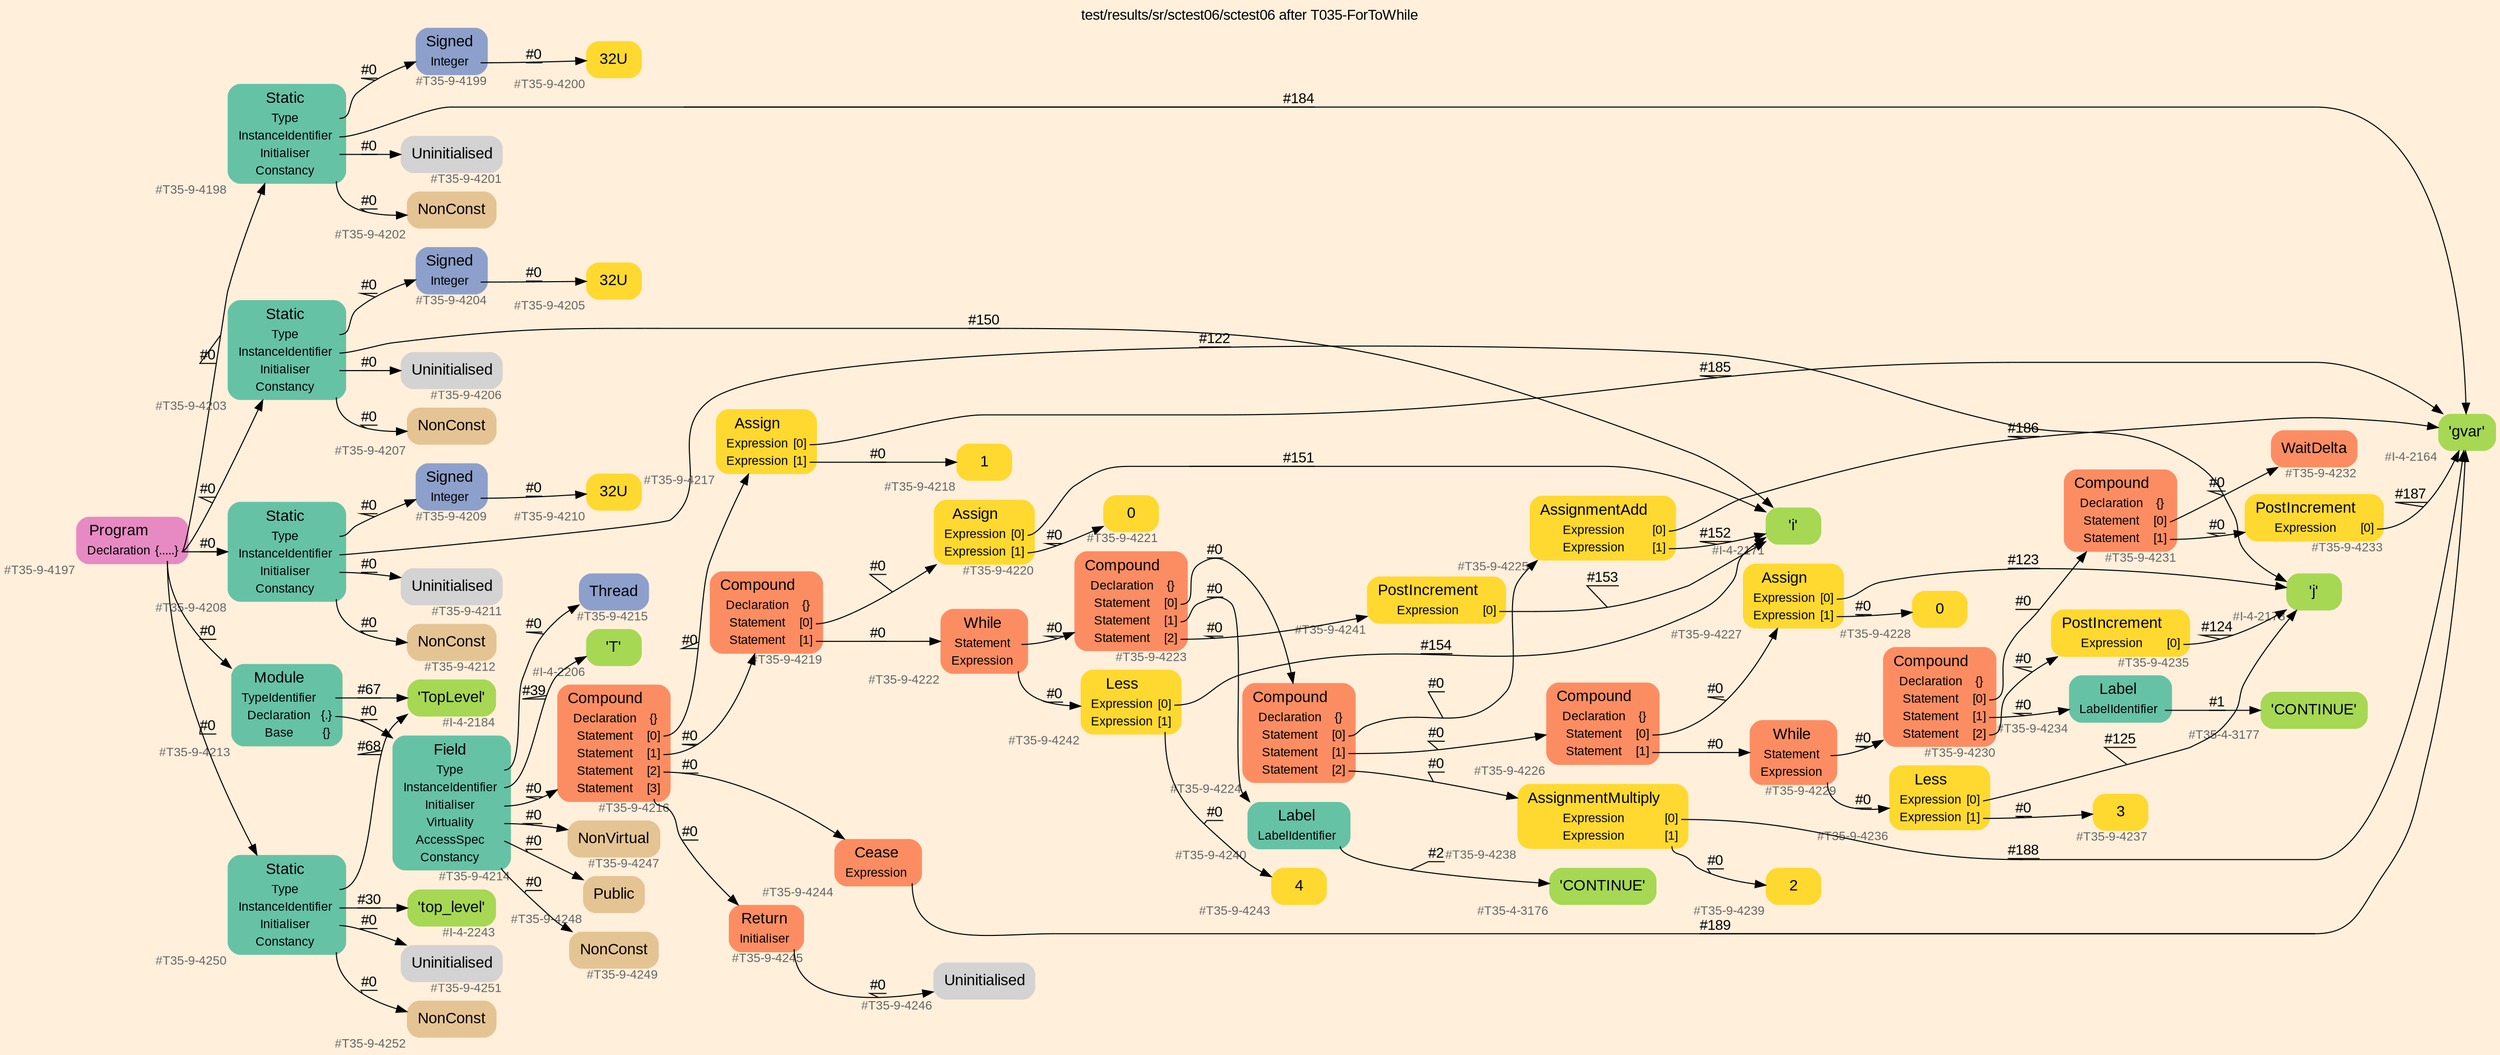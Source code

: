 digraph "test/results/sr/sctest06/sctest06 after T035-ForToWhile" {
label = "test/results/sr/sctest06/sctest06 after T035-ForToWhile"
labelloc = t
graph [
    rankdir = "LR"
    ranksep = 0.3
    bgcolor = antiquewhite1
    color = black
    fontcolor = black
    fontname = "Arial"
];
node [
    fontname = "Arial"
];
edge [
    fontname = "Arial"
];

// -------------------- node figure --------------------
// -------- block #T35-9-4197 ----------
"#T35-9-4197" [
    fillcolor = "/set28/4"
    xlabel = "#T35-9-4197"
    fontsize = "12"
    fontcolor = grey40
    shape = "plaintext"
    label = <<TABLE BORDER="0" CELLBORDER="0" CELLSPACING="0">
     <TR><TD><FONT COLOR="black" POINT-SIZE="15">Program</FONT></TD></TR>
     <TR><TD><FONT COLOR="black" POINT-SIZE="12">Declaration</FONT></TD><TD PORT="port0"><FONT COLOR="black" POINT-SIZE="12">{.....}</FONT></TD></TR>
    </TABLE>>
    style = "rounded,filled"
];

// -------- block #T35-9-4198 ----------
"#T35-9-4198" [
    fillcolor = "/set28/1"
    xlabel = "#T35-9-4198"
    fontsize = "12"
    fontcolor = grey40
    shape = "plaintext"
    label = <<TABLE BORDER="0" CELLBORDER="0" CELLSPACING="0">
     <TR><TD><FONT COLOR="black" POINT-SIZE="15">Static</FONT></TD></TR>
     <TR><TD><FONT COLOR="black" POINT-SIZE="12">Type</FONT></TD><TD PORT="port0"></TD></TR>
     <TR><TD><FONT COLOR="black" POINT-SIZE="12">InstanceIdentifier</FONT></TD><TD PORT="port1"></TD></TR>
     <TR><TD><FONT COLOR="black" POINT-SIZE="12">Initialiser</FONT></TD><TD PORT="port2"></TD></TR>
     <TR><TD><FONT COLOR="black" POINT-SIZE="12">Constancy</FONT></TD><TD PORT="port3"></TD></TR>
    </TABLE>>
    style = "rounded,filled"
];

// -------- block #T35-9-4199 ----------
"#T35-9-4199" [
    fillcolor = "/set28/3"
    xlabel = "#T35-9-4199"
    fontsize = "12"
    fontcolor = grey40
    shape = "plaintext"
    label = <<TABLE BORDER="0" CELLBORDER="0" CELLSPACING="0">
     <TR><TD><FONT COLOR="black" POINT-SIZE="15">Signed</FONT></TD></TR>
     <TR><TD><FONT COLOR="black" POINT-SIZE="12">Integer</FONT></TD><TD PORT="port0"></TD></TR>
    </TABLE>>
    style = "rounded,filled"
];

// -------- block #T35-9-4200 ----------
"#T35-9-4200" [
    fillcolor = "/set28/6"
    xlabel = "#T35-9-4200"
    fontsize = "12"
    fontcolor = grey40
    shape = "plaintext"
    label = <<TABLE BORDER="0" CELLBORDER="0" CELLSPACING="0">
     <TR><TD><FONT COLOR="black" POINT-SIZE="15">32U</FONT></TD></TR>
    </TABLE>>
    style = "rounded,filled"
];

// -------- block #I-4-2164 ----------
"#I-4-2164" [
    fillcolor = "/set28/5"
    xlabel = "#I-4-2164"
    fontsize = "12"
    fontcolor = grey40
    shape = "plaintext"
    label = <<TABLE BORDER="0" CELLBORDER="0" CELLSPACING="0">
     <TR><TD><FONT COLOR="black" POINT-SIZE="15">'gvar'</FONT></TD></TR>
    </TABLE>>
    style = "rounded,filled"
];

// -------- block #T35-9-4201 ----------
"#T35-9-4201" [
    xlabel = "#T35-9-4201"
    fontsize = "12"
    fontcolor = grey40
    shape = "plaintext"
    label = <<TABLE BORDER="0" CELLBORDER="0" CELLSPACING="0">
     <TR><TD><FONT COLOR="black" POINT-SIZE="15">Uninitialised</FONT></TD></TR>
    </TABLE>>
    style = "rounded,filled"
];

// -------- block #T35-9-4202 ----------
"#T35-9-4202" [
    fillcolor = "/set28/7"
    xlabel = "#T35-9-4202"
    fontsize = "12"
    fontcolor = grey40
    shape = "plaintext"
    label = <<TABLE BORDER="0" CELLBORDER="0" CELLSPACING="0">
     <TR><TD><FONT COLOR="black" POINT-SIZE="15">NonConst</FONT></TD></TR>
    </TABLE>>
    style = "rounded,filled"
];

// -------- block #T35-9-4203 ----------
"#T35-9-4203" [
    fillcolor = "/set28/1"
    xlabel = "#T35-9-4203"
    fontsize = "12"
    fontcolor = grey40
    shape = "plaintext"
    label = <<TABLE BORDER="0" CELLBORDER="0" CELLSPACING="0">
     <TR><TD><FONT COLOR="black" POINT-SIZE="15">Static</FONT></TD></TR>
     <TR><TD><FONT COLOR="black" POINT-SIZE="12">Type</FONT></TD><TD PORT="port0"></TD></TR>
     <TR><TD><FONT COLOR="black" POINT-SIZE="12">InstanceIdentifier</FONT></TD><TD PORT="port1"></TD></TR>
     <TR><TD><FONT COLOR="black" POINT-SIZE="12">Initialiser</FONT></TD><TD PORT="port2"></TD></TR>
     <TR><TD><FONT COLOR="black" POINT-SIZE="12">Constancy</FONT></TD><TD PORT="port3"></TD></TR>
    </TABLE>>
    style = "rounded,filled"
];

// -------- block #T35-9-4204 ----------
"#T35-9-4204" [
    fillcolor = "/set28/3"
    xlabel = "#T35-9-4204"
    fontsize = "12"
    fontcolor = grey40
    shape = "plaintext"
    label = <<TABLE BORDER="0" CELLBORDER="0" CELLSPACING="0">
     <TR><TD><FONT COLOR="black" POINT-SIZE="15">Signed</FONT></TD></TR>
     <TR><TD><FONT COLOR="black" POINT-SIZE="12">Integer</FONT></TD><TD PORT="port0"></TD></TR>
    </TABLE>>
    style = "rounded,filled"
];

// -------- block #T35-9-4205 ----------
"#T35-9-4205" [
    fillcolor = "/set28/6"
    xlabel = "#T35-9-4205"
    fontsize = "12"
    fontcolor = grey40
    shape = "plaintext"
    label = <<TABLE BORDER="0" CELLBORDER="0" CELLSPACING="0">
     <TR><TD><FONT COLOR="black" POINT-SIZE="15">32U</FONT></TD></TR>
    </TABLE>>
    style = "rounded,filled"
];

// -------- block #I-4-2171 ----------
"#I-4-2171" [
    fillcolor = "/set28/5"
    xlabel = "#I-4-2171"
    fontsize = "12"
    fontcolor = grey40
    shape = "plaintext"
    label = <<TABLE BORDER="0" CELLBORDER="0" CELLSPACING="0">
     <TR><TD><FONT COLOR="black" POINT-SIZE="15">'i'</FONT></TD></TR>
    </TABLE>>
    style = "rounded,filled"
];

// -------- block #T35-9-4206 ----------
"#T35-9-4206" [
    xlabel = "#T35-9-4206"
    fontsize = "12"
    fontcolor = grey40
    shape = "plaintext"
    label = <<TABLE BORDER="0" CELLBORDER="0" CELLSPACING="0">
     <TR><TD><FONT COLOR="black" POINT-SIZE="15">Uninitialised</FONT></TD></TR>
    </TABLE>>
    style = "rounded,filled"
];

// -------- block #T35-9-4207 ----------
"#T35-9-4207" [
    fillcolor = "/set28/7"
    xlabel = "#T35-9-4207"
    fontsize = "12"
    fontcolor = grey40
    shape = "plaintext"
    label = <<TABLE BORDER="0" CELLBORDER="0" CELLSPACING="0">
     <TR><TD><FONT COLOR="black" POINT-SIZE="15">NonConst</FONT></TD></TR>
    </TABLE>>
    style = "rounded,filled"
];

// -------- block #T35-9-4208 ----------
"#T35-9-4208" [
    fillcolor = "/set28/1"
    xlabel = "#T35-9-4208"
    fontsize = "12"
    fontcolor = grey40
    shape = "plaintext"
    label = <<TABLE BORDER="0" CELLBORDER="0" CELLSPACING="0">
     <TR><TD><FONT COLOR="black" POINT-SIZE="15">Static</FONT></TD></TR>
     <TR><TD><FONT COLOR="black" POINT-SIZE="12">Type</FONT></TD><TD PORT="port0"></TD></TR>
     <TR><TD><FONT COLOR="black" POINT-SIZE="12">InstanceIdentifier</FONT></TD><TD PORT="port1"></TD></TR>
     <TR><TD><FONT COLOR="black" POINT-SIZE="12">Initialiser</FONT></TD><TD PORT="port2"></TD></TR>
     <TR><TD><FONT COLOR="black" POINT-SIZE="12">Constancy</FONT></TD><TD PORT="port3"></TD></TR>
    </TABLE>>
    style = "rounded,filled"
];

// -------- block #T35-9-4209 ----------
"#T35-9-4209" [
    fillcolor = "/set28/3"
    xlabel = "#T35-9-4209"
    fontsize = "12"
    fontcolor = grey40
    shape = "plaintext"
    label = <<TABLE BORDER="0" CELLBORDER="0" CELLSPACING="0">
     <TR><TD><FONT COLOR="black" POINT-SIZE="15">Signed</FONT></TD></TR>
     <TR><TD><FONT COLOR="black" POINT-SIZE="12">Integer</FONT></TD><TD PORT="port0"></TD></TR>
    </TABLE>>
    style = "rounded,filled"
];

// -------- block #T35-9-4210 ----------
"#T35-9-4210" [
    fillcolor = "/set28/6"
    xlabel = "#T35-9-4210"
    fontsize = "12"
    fontcolor = grey40
    shape = "plaintext"
    label = <<TABLE BORDER="0" CELLBORDER="0" CELLSPACING="0">
     <TR><TD><FONT COLOR="black" POINT-SIZE="15">32U</FONT></TD></TR>
    </TABLE>>
    style = "rounded,filled"
];

// -------- block #I-4-2178 ----------
"#I-4-2178" [
    fillcolor = "/set28/5"
    xlabel = "#I-4-2178"
    fontsize = "12"
    fontcolor = grey40
    shape = "plaintext"
    label = <<TABLE BORDER="0" CELLBORDER="0" CELLSPACING="0">
     <TR><TD><FONT COLOR="black" POINT-SIZE="15">'j'</FONT></TD></TR>
    </TABLE>>
    style = "rounded,filled"
];

// -------- block #T35-9-4211 ----------
"#T35-9-4211" [
    xlabel = "#T35-9-4211"
    fontsize = "12"
    fontcolor = grey40
    shape = "plaintext"
    label = <<TABLE BORDER="0" CELLBORDER="0" CELLSPACING="0">
     <TR><TD><FONT COLOR="black" POINT-SIZE="15">Uninitialised</FONT></TD></TR>
    </TABLE>>
    style = "rounded,filled"
];

// -------- block #T35-9-4212 ----------
"#T35-9-4212" [
    fillcolor = "/set28/7"
    xlabel = "#T35-9-4212"
    fontsize = "12"
    fontcolor = grey40
    shape = "plaintext"
    label = <<TABLE BORDER="0" CELLBORDER="0" CELLSPACING="0">
     <TR><TD><FONT COLOR="black" POINT-SIZE="15">NonConst</FONT></TD></TR>
    </TABLE>>
    style = "rounded,filled"
];

// -------- block #T35-9-4213 ----------
"#T35-9-4213" [
    fillcolor = "/set28/1"
    xlabel = "#T35-9-4213"
    fontsize = "12"
    fontcolor = grey40
    shape = "plaintext"
    label = <<TABLE BORDER="0" CELLBORDER="0" CELLSPACING="0">
     <TR><TD><FONT COLOR="black" POINT-SIZE="15">Module</FONT></TD></TR>
     <TR><TD><FONT COLOR="black" POINT-SIZE="12">TypeIdentifier</FONT></TD><TD PORT="port0"></TD></TR>
     <TR><TD><FONT COLOR="black" POINT-SIZE="12">Declaration</FONT></TD><TD PORT="port1"><FONT COLOR="black" POINT-SIZE="12">{.}</FONT></TD></TR>
     <TR><TD><FONT COLOR="black" POINT-SIZE="12">Base</FONT></TD><TD PORT="port2"><FONT COLOR="black" POINT-SIZE="12">{}</FONT></TD></TR>
    </TABLE>>
    style = "rounded,filled"
];

// -------- block #I-4-2184 ----------
"#I-4-2184" [
    fillcolor = "/set28/5"
    xlabel = "#I-4-2184"
    fontsize = "12"
    fontcolor = grey40
    shape = "plaintext"
    label = <<TABLE BORDER="0" CELLBORDER="0" CELLSPACING="0">
     <TR><TD><FONT COLOR="black" POINT-SIZE="15">'TopLevel'</FONT></TD></TR>
    </TABLE>>
    style = "rounded,filled"
];

// -------- block #T35-9-4214 ----------
"#T35-9-4214" [
    fillcolor = "/set28/1"
    xlabel = "#T35-9-4214"
    fontsize = "12"
    fontcolor = grey40
    shape = "plaintext"
    label = <<TABLE BORDER="0" CELLBORDER="0" CELLSPACING="0">
     <TR><TD><FONT COLOR="black" POINT-SIZE="15">Field</FONT></TD></TR>
     <TR><TD><FONT COLOR="black" POINT-SIZE="12">Type</FONT></TD><TD PORT="port0"></TD></TR>
     <TR><TD><FONT COLOR="black" POINT-SIZE="12">InstanceIdentifier</FONT></TD><TD PORT="port1"></TD></TR>
     <TR><TD><FONT COLOR="black" POINT-SIZE="12">Initialiser</FONT></TD><TD PORT="port2"></TD></TR>
     <TR><TD><FONT COLOR="black" POINT-SIZE="12">Virtuality</FONT></TD><TD PORT="port3"></TD></TR>
     <TR><TD><FONT COLOR="black" POINT-SIZE="12">AccessSpec</FONT></TD><TD PORT="port4"></TD></TR>
     <TR><TD><FONT COLOR="black" POINT-SIZE="12">Constancy</FONT></TD><TD PORT="port5"></TD></TR>
    </TABLE>>
    style = "rounded,filled"
];

// -------- block #T35-9-4215 ----------
"#T35-9-4215" [
    fillcolor = "/set28/3"
    xlabel = "#T35-9-4215"
    fontsize = "12"
    fontcolor = grey40
    shape = "plaintext"
    label = <<TABLE BORDER="0" CELLBORDER="0" CELLSPACING="0">
     <TR><TD><FONT COLOR="black" POINT-SIZE="15">Thread</FONT></TD></TR>
    </TABLE>>
    style = "rounded,filled"
];

// -------- block #I-4-2206 ----------
"#I-4-2206" [
    fillcolor = "/set28/5"
    xlabel = "#I-4-2206"
    fontsize = "12"
    fontcolor = grey40
    shape = "plaintext"
    label = <<TABLE BORDER="0" CELLBORDER="0" CELLSPACING="0">
     <TR><TD><FONT COLOR="black" POINT-SIZE="15">'T'</FONT></TD></TR>
    </TABLE>>
    style = "rounded,filled"
];

// -------- block #T35-9-4216 ----------
"#T35-9-4216" [
    fillcolor = "/set28/2"
    xlabel = "#T35-9-4216"
    fontsize = "12"
    fontcolor = grey40
    shape = "plaintext"
    label = <<TABLE BORDER="0" CELLBORDER="0" CELLSPACING="0">
     <TR><TD><FONT COLOR="black" POINT-SIZE="15">Compound</FONT></TD></TR>
     <TR><TD><FONT COLOR="black" POINT-SIZE="12">Declaration</FONT></TD><TD PORT="port0"><FONT COLOR="black" POINT-SIZE="12">{}</FONT></TD></TR>
     <TR><TD><FONT COLOR="black" POINT-SIZE="12">Statement</FONT></TD><TD PORT="port1"><FONT COLOR="black" POINT-SIZE="12">[0]</FONT></TD></TR>
     <TR><TD><FONT COLOR="black" POINT-SIZE="12">Statement</FONT></TD><TD PORT="port2"><FONT COLOR="black" POINT-SIZE="12">[1]</FONT></TD></TR>
     <TR><TD><FONT COLOR="black" POINT-SIZE="12">Statement</FONT></TD><TD PORT="port3"><FONT COLOR="black" POINT-SIZE="12">[2]</FONT></TD></TR>
     <TR><TD><FONT COLOR="black" POINT-SIZE="12">Statement</FONT></TD><TD PORT="port4"><FONT COLOR="black" POINT-SIZE="12">[3]</FONT></TD></TR>
    </TABLE>>
    style = "rounded,filled"
];

// -------- block #T35-9-4217 ----------
"#T35-9-4217" [
    fillcolor = "/set28/6"
    xlabel = "#T35-9-4217"
    fontsize = "12"
    fontcolor = grey40
    shape = "plaintext"
    label = <<TABLE BORDER="0" CELLBORDER="0" CELLSPACING="0">
     <TR><TD><FONT COLOR="black" POINT-SIZE="15">Assign</FONT></TD></TR>
     <TR><TD><FONT COLOR="black" POINT-SIZE="12">Expression</FONT></TD><TD PORT="port0"><FONT COLOR="black" POINT-SIZE="12">[0]</FONT></TD></TR>
     <TR><TD><FONT COLOR="black" POINT-SIZE="12">Expression</FONT></TD><TD PORT="port1"><FONT COLOR="black" POINT-SIZE="12">[1]</FONT></TD></TR>
    </TABLE>>
    style = "rounded,filled"
];

// -------- block #T35-9-4218 ----------
"#T35-9-4218" [
    fillcolor = "/set28/6"
    xlabel = "#T35-9-4218"
    fontsize = "12"
    fontcolor = grey40
    shape = "plaintext"
    label = <<TABLE BORDER="0" CELLBORDER="0" CELLSPACING="0">
     <TR><TD><FONT COLOR="black" POINT-SIZE="15">1</FONT></TD></TR>
    </TABLE>>
    style = "rounded,filled"
];

// -------- block #T35-9-4219 ----------
"#T35-9-4219" [
    fillcolor = "/set28/2"
    xlabel = "#T35-9-4219"
    fontsize = "12"
    fontcolor = grey40
    shape = "plaintext"
    label = <<TABLE BORDER="0" CELLBORDER="0" CELLSPACING="0">
     <TR><TD><FONT COLOR="black" POINT-SIZE="15">Compound</FONT></TD></TR>
     <TR><TD><FONT COLOR="black" POINT-SIZE="12">Declaration</FONT></TD><TD PORT="port0"><FONT COLOR="black" POINT-SIZE="12">{}</FONT></TD></TR>
     <TR><TD><FONT COLOR="black" POINT-SIZE="12">Statement</FONT></TD><TD PORT="port1"><FONT COLOR="black" POINT-SIZE="12">[0]</FONT></TD></TR>
     <TR><TD><FONT COLOR="black" POINT-SIZE="12">Statement</FONT></TD><TD PORT="port2"><FONT COLOR="black" POINT-SIZE="12">[1]</FONT></TD></TR>
    </TABLE>>
    style = "rounded,filled"
];

// -------- block #T35-9-4220 ----------
"#T35-9-4220" [
    fillcolor = "/set28/6"
    xlabel = "#T35-9-4220"
    fontsize = "12"
    fontcolor = grey40
    shape = "plaintext"
    label = <<TABLE BORDER="0" CELLBORDER="0" CELLSPACING="0">
     <TR><TD><FONT COLOR="black" POINT-SIZE="15">Assign</FONT></TD></TR>
     <TR><TD><FONT COLOR="black" POINT-SIZE="12">Expression</FONT></TD><TD PORT="port0"><FONT COLOR="black" POINT-SIZE="12">[0]</FONT></TD></TR>
     <TR><TD><FONT COLOR="black" POINT-SIZE="12">Expression</FONT></TD><TD PORT="port1"><FONT COLOR="black" POINT-SIZE="12">[1]</FONT></TD></TR>
    </TABLE>>
    style = "rounded,filled"
];

// -------- block #T35-9-4221 ----------
"#T35-9-4221" [
    fillcolor = "/set28/6"
    xlabel = "#T35-9-4221"
    fontsize = "12"
    fontcolor = grey40
    shape = "plaintext"
    label = <<TABLE BORDER="0" CELLBORDER="0" CELLSPACING="0">
     <TR><TD><FONT COLOR="black" POINT-SIZE="15">0</FONT></TD></TR>
    </TABLE>>
    style = "rounded,filled"
];

// -------- block #T35-9-4222 ----------
"#T35-9-4222" [
    fillcolor = "/set28/2"
    xlabel = "#T35-9-4222"
    fontsize = "12"
    fontcolor = grey40
    shape = "plaintext"
    label = <<TABLE BORDER="0" CELLBORDER="0" CELLSPACING="0">
     <TR><TD><FONT COLOR="black" POINT-SIZE="15">While</FONT></TD></TR>
     <TR><TD><FONT COLOR="black" POINT-SIZE="12">Statement</FONT></TD><TD PORT="port0"></TD></TR>
     <TR><TD><FONT COLOR="black" POINT-SIZE="12">Expression</FONT></TD><TD PORT="port1"></TD></TR>
    </TABLE>>
    style = "rounded,filled"
];

// -------- block #T35-9-4223 ----------
"#T35-9-4223" [
    fillcolor = "/set28/2"
    xlabel = "#T35-9-4223"
    fontsize = "12"
    fontcolor = grey40
    shape = "plaintext"
    label = <<TABLE BORDER="0" CELLBORDER="0" CELLSPACING="0">
     <TR><TD><FONT COLOR="black" POINT-SIZE="15">Compound</FONT></TD></TR>
     <TR><TD><FONT COLOR="black" POINT-SIZE="12">Declaration</FONT></TD><TD PORT="port0"><FONT COLOR="black" POINT-SIZE="12">{}</FONT></TD></TR>
     <TR><TD><FONT COLOR="black" POINT-SIZE="12">Statement</FONT></TD><TD PORT="port1"><FONT COLOR="black" POINT-SIZE="12">[0]</FONT></TD></TR>
     <TR><TD><FONT COLOR="black" POINT-SIZE="12">Statement</FONT></TD><TD PORT="port2"><FONT COLOR="black" POINT-SIZE="12">[1]</FONT></TD></TR>
     <TR><TD><FONT COLOR="black" POINT-SIZE="12">Statement</FONT></TD><TD PORT="port3"><FONT COLOR="black" POINT-SIZE="12">[2]</FONT></TD></TR>
    </TABLE>>
    style = "rounded,filled"
];

// -------- block #T35-9-4224 ----------
"#T35-9-4224" [
    fillcolor = "/set28/2"
    xlabel = "#T35-9-4224"
    fontsize = "12"
    fontcolor = grey40
    shape = "plaintext"
    label = <<TABLE BORDER="0" CELLBORDER="0" CELLSPACING="0">
     <TR><TD><FONT COLOR="black" POINT-SIZE="15">Compound</FONT></TD></TR>
     <TR><TD><FONT COLOR="black" POINT-SIZE="12">Declaration</FONT></TD><TD PORT="port0"><FONT COLOR="black" POINT-SIZE="12">{}</FONT></TD></TR>
     <TR><TD><FONT COLOR="black" POINT-SIZE="12">Statement</FONT></TD><TD PORT="port1"><FONT COLOR="black" POINT-SIZE="12">[0]</FONT></TD></TR>
     <TR><TD><FONT COLOR="black" POINT-SIZE="12">Statement</FONT></TD><TD PORT="port2"><FONT COLOR="black" POINT-SIZE="12">[1]</FONT></TD></TR>
     <TR><TD><FONT COLOR="black" POINT-SIZE="12">Statement</FONT></TD><TD PORT="port3"><FONT COLOR="black" POINT-SIZE="12">[2]</FONT></TD></TR>
    </TABLE>>
    style = "rounded,filled"
];

// -------- block #T35-9-4225 ----------
"#T35-9-4225" [
    fillcolor = "/set28/6"
    xlabel = "#T35-9-4225"
    fontsize = "12"
    fontcolor = grey40
    shape = "plaintext"
    label = <<TABLE BORDER="0" CELLBORDER="0" CELLSPACING="0">
     <TR><TD><FONT COLOR="black" POINT-SIZE="15">AssignmentAdd</FONT></TD></TR>
     <TR><TD><FONT COLOR="black" POINT-SIZE="12">Expression</FONT></TD><TD PORT="port0"><FONT COLOR="black" POINT-SIZE="12">[0]</FONT></TD></TR>
     <TR><TD><FONT COLOR="black" POINT-SIZE="12">Expression</FONT></TD><TD PORT="port1"><FONT COLOR="black" POINT-SIZE="12">[1]</FONT></TD></TR>
    </TABLE>>
    style = "rounded,filled"
];

// -------- block #T35-9-4226 ----------
"#T35-9-4226" [
    fillcolor = "/set28/2"
    xlabel = "#T35-9-4226"
    fontsize = "12"
    fontcolor = grey40
    shape = "plaintext"
    label = <<TABLE BORDER="0" CELLBORDER="0" CELLSPACING="0">
     <TR><TD><FONT COLOR="black" POINT-SIZE="15">Compound</FONT></TD></TR>
     <TR><TD><FONT COLOR="black" POINT-SIZE="12">Declaration</FONT></TD><TD PORT="port0"><FONT COLOR="black" POINT-SIZE="12">{}</FONT></TD></TR>
     <TR><TD><FONT COLOR="black" POINT-SIZE="12">Statement</FONT></TD><TD PORT="port1"><FONT COLOR="black" POINT-SIZE="12">[0]</FONT></TD></TR>
     <TR><TD><FONT COLOR="black" POINT-SIZE="12">Statement</FONT></TD><TD PORT="port2"><FONT COLOR="black" POINT-SIZE="12">[1]</FONT></TD></TR>
    </TABLE>>
    style = "rounded,filled"
];

// -------- block #T35-9-4227 ----------
"#T35-9-4227" [
    fillcolor = "/set28/6"
    xlabel = "#T35-9-4227"
    fontsize = "12"
    fontcolor = grey40
    shape = "plaintext"
    label = <<TABLE BORDER="0" CELLBORDER="0" CELLSPACING="0">
     <TR><TD><FONT COLOR="black" POINT-SIZE="15">Assign</FONT></TD></TR>
     <TR><TD><FONT COLOR="black" POINT-SIZE="12">Expression</FONT></TD><TD PORT="port0"><FONT COLOR="black" POINT-SIZE="12">[0]</FONT></TD></TR>
     <TR><TD><FONT COLOR="black" POINT-SIZE="12">Expression</FONT></TD><TD PORT="port1"><FONT COLOR="black" POINT-SIZE="12">[1]</FONT></TD></TR>
    </TABLE>>
    style = "rounded,filled"
];

// -------- block #T35-9-4228 ----------
"#T35-9-4228" [
    fillcolor = "/set28/6"
    xlabel = "#T35-9-4228"
    fontsize = "12"
    fontcolor = grey40
    shape = "plaintext"
    label = <<TABLE BORDER="0" CELLBORDER="0" CELLSPACING="0">
     <TR><TD><FONT COLOR="black" POINT-SIZE="15">0</FONT></TD></TR>
    </TABLE>>
    style = "rounded,filled"
];

// -------- block #T35-9-4229 ----------
"#T35-9-4229" [
    fillcolor = "/set28/2"
    xlabel = "#T35-9-4229"
    fontsize = "12"
    fontcolor = grey40
    shape = "plaintext"
    label = <<TABLE BORDER="0" CELLBORDER="0" CELLSPACING="0">
     <TR><TD><FONT COLOR="black" POINT-SIZE="15">While</FONT></TD></TR>
     <TR><TD><FONT COLOR="black" POINT-SIZE="12">Statement</FONT></TD><TD PORT="port0"></TD></TR>
     <TR><TD><FONT COLOR="black" POINT-SIZE="12">Expression</FONT></TD><TD PORT="port1"></TD></TR>
    </TABLE>>
    style = "rounded,filled"
];

// -------- block #T35-9-4230 ----------
"#T35-9-4230" [
    fillcolor = "/set28/2"
    xlabel = "#T35-9-4230"
    fontsize = "12"
    fontcolor = grey40
    shape = "plaintext"
    label = <<TABLE BORDER="0" CELLBORDER="0" CELLSPACING="0">
     <TR><TD><FONT COLOR="black" POINT-SIZE="15">Compound</FONT></TD></TR>
     <TR><TD><FONT COLOR="black" POINT-SIZE="12">Declaration</FONT></TD><TD PORT="port0"><FONT COLOR="black" POINT-SIZE="12">{}</FONT></TD></TR>
     <TR><TD><FONT COLOR="black" POINT-SIZE="12">Statement</FONT></TD><TD PORT="port1"><FONT COLOR="black" POINT-SIZE="12">[0]</FONT></TD></TR>
     <TR><TD><FONT COLOR="black" POINT-SIZE="12">Statement</FONT></TD><TD PORT="port2"><FONT COLOR="black" POINT-SIZE="12">[1]</FONT></TD></TR>
     <TR><TD><FONT COLOR="black" POINT-SIZE="12">Statement</FONT></TD><TD PORT="port3"><FONT COLOR="black" POINT-SIZE="12">[2]</FONT></TD></TR>
    </TABLE>>
    style = "rounded,filled"
];

// -------- block #T35-9-4231 ----------
"#T35-9-4231" [
    fillcolor = "/set28/2"
    xlabel = "#T35-9-4231"
    fontsize = "12"
    fontcolor = grey40
    shape = "plaintext"
    label = <<TABLE BORDER="0" CELLBORDER="0" CELLSPACING="0">
     <TR><TD><FONT COLOR="black" POINT-SIZE="15">Compound</FONT></TD></TR>
     <TR><TD><FONT COLOR="black" POINT-SIZE="12">Declaration</FONT></TD><TD PORT="port0"><FONT COLOR="black" POINT-SIZE="12">{}</FONT></TD></TR>
     <TR><TD><FONT COLOR="black" POINT-SIZE="12">Statement</FONT></TD><TD PORT="port1"><FONT COLOR="black" POINT-SIZE="12">[0]</FONT></TD></TR>
     <TR><TD><FONT COLOR="black" POINT-SIZE="12">Statement</FONT></TD><TD PORT="port2"><FONT COLOR="black" POINT-SIZE="12">[1]</FONT></TD></TR>
    </TABLE>>
    style = "rounded,filled"
];

// -------- block #T35-9-4232 ----------
"#T35-9-4232" [
    fillcolor = "/set28/2"
    xlabel = "#T35-9-4232"
    fontsize = "12"
    fontcolor = grey40
    shape = "plaintext"
    label = <<TABLE BORDER="0" CELLBORDER="0" CELLSPACING="0">
     <TR><TD><FONT COLOR="black" POINT-SIZE="15">WaitDelta</FONT></TD></TR>
    </TABLE>>
    style = "rounded,filled"
];

// -------- block #T35-9-4233 ----------
"#T35-9-4233" [
    fillcolor = "/set28/6"
    xlabel = "#T35-9-4233"
    fontsize = "12"
    fontcolor = grey40
    shape = "plaintext"
    label = <<TABLE BORDER="0" CELLBORDER="0" CELLSPACING="0">
     <TR><TD><FONT COLOR="black" POINT-SIZE="15">PostIncrement</FONT></TD></TR>
     <TR><TD><FONT COLOR="black" POINT-SIZE="12">Expression</FONT></TD><TD PORT="port0"><FONT COLOR="black" POINT-SIZE="12">[0]</FONT></TD></TR>
    </TABLE>>
    style = "rounded,filled"
];

// -------- block #T35-9-4234 ----------
"#T35-9-4234" [
    fillcolor = "/set28/1"
    xlabel = "#T35-9-4234"
    fontsize = "12"
    fontcolor = grey40
    shape = "plaintext"
    label = <<TABLE BORDER="0" CELLBORDER="0" CELLSPACING="0">
     <TR><TD><FONT COLOR="black" POINT-SIZE="15">Label</FONT></TD></TR>
     <TR><TD><FONT COLOR="black" POINT-SIZE="12">LabelIdentifier</FONT></TD><TD PORT="port0"></TD></TR>
    </TABLE>>
    style = "rounded,filled"
];

// -------- block #T35-4-3177 ----------
"#T35-4-3177" [
    fillcolor = "/set28/5"
    xlabel = "#T35-4-3177"
    fontsize = "12"
    fontcolor = grey40
    shape = "plaintext"
    label = <<TABLE BORDER="0" CELLBORDER="0" CELLSPACING="0">
     <TR><TD><FONT COLOR="black" POINT-SIZE="15">'CONTINUE'</FONT></TD></TR>
    </TABLE>>
    style = "rounded,filled"
];

// -------- block #T35-9-4235 ----------
"#T35-9-4235" [
    fillcolor = "/set28/6"
    xlabel = "#T35-9-4235"
    fontsize = "12"
    fontcolor = grey40
    shape = "plaintext"
    label = <<TABLE BORDER="0" CELLBORDER="0" CELLSPACING="0">
     <TR><TD><FONT COLOR="black" POINT-SIZE="15">PostIncrement</FONT></TD></TR>
     <TR><TD><FONT COLOR="black" POINT-SIZE="12">Expression</FONT></TD><TD PORT="port0"><FONT COLOR="black" POINT-SIZE="12">[0]</FONT></TD></TR>
    </TABLE>>
    style = "rounded,filled"
];

// -------- block #T35-9-4236 ----------
"#T35-9-4236" [
    fillcolor = "/set28/6"
    xlabel = "#T35-9-4236"
    fontsize = "12"
    fontcolor = grey40
    shape = "plaintext"
    label = <<TABLE BORDER="0" CELLBORDER="0" CELLSPACING="0">
     <TR><TD><FONT COLOR="black" POINT-SIZE="15">Less</FONT></TD></TR>
     <TR><TD><FONT COLOR="black" POINT-SIZE="12">Expression</FONT></TD><TD PORT="port0"><FONT COLOR="black" POINT-SIZE="12">[0]</FONT></TD></TR>
     <TR><TD><FONT COLOR="black" POINT-SIZE="12">Expression</FONT></TD><TD PORT="port1"><FONT COLOR="black" POINT-SIZE="12">[1]</FONT></TD></TR>
    </TABLE>>
    style = "rounded,filled"
];

// -------- block #T35-9-4237 ----------
"#T35-9-4237" [
    fillcolor = "/set28/6"
    xlabel = "#T35-9-4237"
    fontsize = "12"
    fontcolor = grey40
    shape = "plaintext"
    label = <<TABLE BORDER="0" CELLBORDER="0" CELLSPACING="0">
     <TR><TD><FONT COLOR="black" POINT-SIZE="15">3</FONT></TD></TR>
    </TABLE>>
    style = "rounded,filled"
];

// -------- block #T35-9-4238 ----------
"#T35-9-4238" [
    fillcolor = "/set28/6"
    xlabel = "#T35-9-4238"
    fontsize = "12"
    fontcolor = grey40
    shape = "plaintext"
    label = <<TABLE BORDER="0" CELLBORDER="0" CELLSPACING="0">
     <TR><TD><FONT COLOR="black" POINT-SIZE="15">AssignmentMultiply</FONT></TD></TR>
     <TR><TD><FONT COLOR="black" POINT-SIZE="12">Expression</FONT></TD><TD PORT="port0"><FONT COLOR="black" POINT-SIZE="12">[0]</FONT></TD></TR>
     <TR><TD><FONT COLOR="black" POINT-SIZE="12">Expression</FONT></TD><TD PORT="port1"><FONT COLOR="black" POINT-SIZE="12">[1]</FONT></TD></TR>
    </TABLE>>
    style = "rounded,filled"
];

// -------- block #T35-9-4239 ----------
"#T35-9-4239" [
    fillcolor = "/set28/6"
    xlabel = "#T35-9-4239"
    fontsize = "12"
    fontcolor = grey40
    shape = "plaintext"
    label = <<TABLE BORDER="0" CELLBORDER="0" CELLSPACING="0">
     <TR><TD><FONT COLOR="black" POINT-SIZE="15">2</FONT></TD></TR>
    </TABLE>>
    style = "rounded,filled"
];

// -------- block #T35-9-4240 ----------
"#T35-9-4240" [
    fillcolor = "/set28/1"
    xlabel = "#T35-9-4240"
    fontsize = "12"
    fontcolor = grey40
    shape = "plaintext"
    label = <<TABLE BORDER="0" CELLBORDER="0" CELLSPACING="0">
     <TR><TD><FONT COLOR="black" POINT-SIZE="15">Label</FONT></TD></TR>
     <TR><TD><FONT COLOR="black" POINT-SIZE="12">LabelIdentifier</FONT></TD><TD PORT="port0"></TD></TR>
    </TABLE>>
    style = "rounded,filled"
];

// -------- block #T35-4-3176 ----------
"#T35-4-3176" [
    fillcolor = "/set28/5"
    xlabel = "#T35-4-3176"
    fontsize = "12"
    fontcolor = grey40
    shape = "plaintext"
    label = <<TABLE BORDER="0" CELLBORDER="0" CELLSPACING="0">
     <TR><TD><FONT COLOR="black" POINT-SIZE="15">'CONTINUE'</FONT></TD></TR>
    </TABLE>>
    style = "rounded,filled"
];

// -------- block #T35-9-4241 ----------
"#T35-9-4241" [
    fillcolor = "/set28/6"
    xlabel = "#T35-9-4241"
    fontsize = "12"
    fontcolor = grey40
    shape = "plaintext"
    label = <<TABLE BORDER="0" CELLBORDER="0" CELLSPACING="0">
     <TR><TD><FONT COLOR="black" POINT-SIZE="15">PostIncrement</FONT></TD></TR>
     <TR><TD><FONT COLOR="black" POINT-SIZE="12">Expression</FONT></TD><TD PORT="port0"><FONT COLOR="black" POINT-SIZE="12">[0]</FONT></TD></TR>
    </TABLE>>
    style = "rounded,filled"
];

// -------- block #T35-9-4242 ----------
"#T35-9-4242" [
    fillcolor = "/set28/6"
    xlabel = "#T35-9-4242"
    fontsize = "12"
    fontcolor = grey40
    shape = "plaintext"
    label = <<TABLE BORDER="0" CELLBORDER="0" CELLSPACING="0">
     <TR><TD><FONT COLOR="black" POINT-SIZE="15">Less</FONT></TD></TR>
     <TR><TD><FONT COLOR="black" POINT-SIZE="12">Expression</FONT></TD><TD PORT="port0"><FONT COLOR="black" POINT-SIZE="12">[0]</FONT></TD></TR>
     <TR><TD><FONT COLOR="black" POINT-SIZE="12">Expression</FONT></TD><TD PORT="port1"><FONT COLOR="black" POINT-SIZE="12">[1]</FONT></TD></TR>
    </TABLE>>
    style = "rounded,filled"
];

// -------- block #T35-9-4243 ----------
"#T35-9-4243" [
    fillcolor = "/set28/6"
    xlabel = "#T35-9-4243"
    fontsize = "12"
    fontcolor = grey40
    shape = "plaintext"
    label = <<TABLE BORDER="0" CELLBORDER="0" CELLSPACING="0">
     <TR><TD><FONT COLOR="black" POINT-SIZE="15">4</FONT></TD></TR>
    </TABLE>>
    style = "rounded,filled"
];

// -------- block #T35-9-4244 ----------
"#T35-9-4244" [
    fillcolor = "/set28/2"
    xlabel = "#T35-9-4244"
    fontsize = "12"
    fontcolor = grey40
    shape = "plaintext"
    label = <<TABLE BORDER="0" CELLBORDER="0" CELLSPACING="0">
     <TR><TD><FONT COLOR="black" POINT-SIZE="15">Cease</FONT></TD></TR>
     <TR><TD><FONT COLOR="black" POINT-SIZE="12">Expression</FONT></TD><TD PORT="port0"></TD></TR>
    </TABLE>>
    style = "rounded,filled"
];

// -------- block #T35-9-4245 ----------
"#T35-9-4245" [
    fillcolor = "/set28/2"
    xlabel = "#T35-9-4245"
    fontsize = "12"
    fontcolor = grey40
    shape = "plaintext"
    label = <<TABLE BORDER="0" CELLBORDER="0" CELLSPACING="0">
     <TR><TD><FONT COLOR="black" POINT-SIZE="15">Return</FONT></TD></TR>
     <TR><TD><FONT COLOR="black" POINT-SIZE="12">Initialiser</FONT></TD><TD PORT="port0"></TD></TR>
    </TABLE>>
    style = "rounded,filled"
];

// -------- block #T35-9-4246 ----------
"#T35-9-4246" [
    xlabel = "#T35-9-4246"
    fontsize = "12"
    fontcolor = grey40
    shape = "plaintext"
    label = <<TABLE BORDER="0" CELLBORDER="0" CELLSPACING="0">
     <TR><TD><FONT COLOR="black" POINT-SIZE="15">Uninitialised</FONT></TD></TR>
    </TABLE>>
    style = "rounded,filled"
];

// -------- block #T35-9-4247 ----------
"#T35-9-4247" [
    fillcolor = "/set28/7"
    xlabel = "#T35-9-4247"
    fontsize = "12"
    fontcolor = grey40
    shape = "plaintext"
    label = <<TABLE BORDER="0" CELLBORDER="0" CELLSPACING="0">
     <TR><TD><FONT COLOR="black" POINT-SIZE="15">NonVirtual</FONT></TD></TR>
    </TABLE>>
    style = "rounded,filled"
];

// -------- block #T35-9-4248 ----------
"#T35-9-4248" [
    fillcolor = "/set28/7"
    xlabel = "#T35-9-4248"
    fontsize = "12"
    fontcolor = grey40
    shape = "plaintext"
    label = <<TABLE BORDER="0" CELLBORDER="0" CELLSPACING="0">
     <TR><TD><FONT COLOR="black" POINT-SIZE="15">Public</FONT></TD></TR>
    </TABLE>>
    style = "rounded,filled"
];

// -------- block #T35-9-4249 ----------
"#T35-9-4249" [
    fillcolor = "/set28/7"
    xlabel = "#T35-9-4249"
    fontsize = "12"
    fontcolor = grey40
    shape = "plaintext"
    label = <<TABLE BORDER="0" CELLBORDER="0" CELLSPACING="0">
     <TR><TD><FONT COLOR="black" POINT-SIZE="15">NonConst</FONT></TD></TR>
    </TABLE>>
    style = "rounded,filled"
];

// -------- block #T35-9-4250 ----------
"#T35-9-4250" [
    fillcolor = "/set28/1"
    xlabel = "#T35-9-4250"
    fontsize = "12"
    fontcolor = grey40
    shape = "plaintext"
    label = <<TABLE BORDER="0" CELLBORDER="0" CELLSPACING="0">
     <TR><TD><FONT COLOR="black" POINT-SIZE="15">Static</FONT></TD></TR>
     <TR><TD><FONT COLOR="black" POINT-SIZE="12">Type</FONT></TD><TD PORT="port0"></TD></TR>
     <TR><TD><FONT COLOR="black" POINT-SIZE="12">InstanceIdentifier</FONT></TD><TD PORT="port1"></TD></TR>
     <TR><TD><FONT COLOR="black" POINT-SIZE="12">Initialiser</FONT></TD><TD PORT="port2"></TD></TR>
     <TR><TD><FONT COLOR="black" POINT-SIZE="12">Constancy</FONT></TD><TD PORT="port3"></TD></TR>
    </TABLE>>
    style = "rounded,filled"
];

// -------- block #I-4-2243 ----------
"#I-4-2243" [
    fillcolor = "/set28/5"
    xlabel = "#I-4-2243"
    fontsize = "12"
    fontcolor = grey40
    shape = "plaintext"
    label = <<TABLE BORDER="0" CELLBORDER="0" CELLSPACING="0">
     <TR><TD><FONT COLOR="black" POINT-SIZE="15">'top_level'</FONT></TD></TR>
    </TABLE>>
    style = "rounded,filled"
];

// -------- block #T35-9-4251 ----------
"#T35-9-4251" [
    xlabel = "#T35-9-4251"
    fontsize = "12"
    fontcolor = grey40
    shape = "plaintext"
    label = <<TABLE BORDER="0" CELLBORDER="0" CELLSPACING="0">
     <TR><TD><FONT COLOR="black" POINT-SIZE="15">Uninitialised</FONT></TD></TR>
    </TABLE>>
    style = "rounded,filled"
];

// -------- block #T35-9-4252 ----------
"#T35-9-4252" [
    fillcolor = "/set28/7"
    xlabel = "#T35-9-4252"
    fontsize = "12"
    fontcolor = grey40
    shape = "plaintext"
    label = <<TABLE BORDER="0" CELLBORDER="0" CELLSPACING="0">
     <TR><TD><FONT COLOR="black" POINT-SIZE="15">NonConst</FONT></TD></TR>
    </TABLE>>
    style = "rounded,filled"
];

"#T35-9-4197":port0 -> "#T35-9-4198" [
    label = "#0"
    decorate = true
    color = black
    fontcolor = black
];

"#T35-9-4197":port0 -> "#T35-9-4203" [
    label = "#0"
    decorate = true
    color = black
    fontcolor = black
];

"#T35-9-4197":port0 -> "#T35-9-4208" [
    label = "#0"
    decorate = true
    color = black
    fontcolor = black
];

"#T35-9-4197":port0 -> "#T35-9-4213" [
    label = "#0"
    decorate = true
    color = black
    fontcolor = black
];

"#T35-9-4197":port0 -> "#T35-9-4250" [
    label = "#0"
    decorate = true
    color = black
    fontcolor = black
];

"#T35-9-4198":port0 -> "#T35-9-4199" [
    label = "#0"
    decorate = true
    color = black
    fontcolor = black
];

"#T35-9-4198":port1 -> "#I-4-2164" [
    label = "#184"
    decorate = true
    color = black
    fontcolor = black
];

"#T35-9-4198":port2 -> "#T35-9-4201" [
    label = "#0"
    decorate = true
    color = black
    fontcolor = black
];

"#T35-9-4198":port3 -> "#T35-9-4202" [
    label = "#0"
    decorate = true
    color = black
    fontcolor = black
];

"#T35-9-4199":port0 -> "#T35-9-4200" [
    label = "#0"
    decorate = true
    color = black
    fontcolor = black
];

"#T35-9-4203":port0 -> "#T35-9-4204" [
    label = "#0"
    decorate = true
    color = black
    fontcolor = black
];

"#T35-9-4203":port1 -> "#I-4-2171" [
    label = "#150"
    decorate = true
    color = black
    fontcolor = black
];

"#T35-9-4203":port2 -> "#T35-9-4206" [
    label = "#0"
    decorate = true
    color = black
    fontcolor = black
];

"#T35-9-4203":port3 -> "#T35-9-4207" [
    label = "#0"
    decorate = true
    color = black
    fontcolor = black
];

"#T35-9-4204":port0 -> "#T35-9-4205" [
    label = "#0"
    decorate = true
    color = black
    fontcolor = black
];

"#T35-9-4208":port0 -> "#T35-9-4209" [
    label = "#0"
    decorate = true
    color = black
    fontcolor = black
];

"#T35-9-4208":port1 -> "#I-4-2178" [
    label = "#122"
    decorate = true
    color = black
    fontcolor = black
];

"#T35-9-4208":port2 -> "#T35-9-4211" [
    label = "#0"
    decorate = true
    color = black
    fontcolor = black
];

"#T35-9-4208":port3 -> "#T35-9-4212" [
    label = "#0"
    decorate = true
    color = black
    fontcolor = black
];

"#T35-9-4209":port0 -> "#T35-9-4210" [
    label = "#0"
    decorate = true
    color = black
    fontcolor = black
];

"#T35-9-4213":port0 -> "#I-4-2184" [
    label = "#67"
    decorate = true
    color = black
    fontcolor = black
];

"#T35-9-4213":port1 -> "#T35-9-4214" [
    label = "#0"
    decorate = true
    color = black
    fontcolor = black
];

"#T35-9-4214":port0 -> "#T35-9-4215" [
    label = "#0"
    decorate = true
    color = black
    fontcolor = black
];

"#T35-9-4214":port1 -> "#I-4-2206" [
    label = "#39"
    decorate = true
    color = black
    fontcolor = black
];

"#T35-9-4214":port2 -> "#T35-9-4216" [
    label = "#0"
    decorate = true
    color = black
    fontcolor = black
];

"#T35-9-4214":port3 -> "#T35-9-4247" [
    label = "#0"
    decorate = true
    color = black
    fontcolor = black
];

"#T35-9-4214":port4 -> "#T35-9-4248" [
    label = "#0"
    decorate = true
    color = black
    fontcolor = black
];

"#T35-9-4214":port5 -> "#T35-9-4249" [
    label = "#0"
    decorate = true
    color = black
    fontcolor = black
];

"#T35-9-4216":port1 -> "#T35-9-4217" [
    label = "#0"
    decorate = true
    color = black
    fontcolor = black
];

"#T35-9-4216":port2 -> "#T35-9-4219" [
    label = "#0"
    decorate = true
    color = black
    fontcolor = black
];

"#T35-9-4216":port3 -> "#T35-9-4244" [
    label = "#0"
    decorate = true
    color = black
    fontcolor = black
];

"#T35-9-4216":port4 -> "#T35-9-4245" [
    label = "#0"
    decorate = true
    color = black
    fontcolor = black
];

"#T35-9-4217":port0 -> "#I-4-2164" [
    label = "#185"
    decorate = true
    color = black
    fontcolor = black
];

"#T35-9-4217":port1 -> "#T35-9-4218" [
    label = "#0"
    decorate = true
    color = black
    fontcolor = black
];

"#T35-9-4219":port1 -> "#T35-9-4220" [
    label = "#0"
    decorate = true
    color = black
    fontcolor = black
];

"#T35-9-4219":port2 -> "#T35-9-4222" [
    label = "#0"
    decorate = true
    color = black
    fontcolor = black
];

"#T35-9-4220":port0 -> "#I-4-2171" [
    label = "#151"
    decorate = true
    color = black
    fontcolor = black
];

"#T35-9-4220":port1 -> "#T35-9-4221" [
    label = "#0"
    decorate = true
    color = black
    fontcolor = black
];

"#T35-9-4222":port0 -> "#T35-9-4223" [
    label = "#0"
    decorate = true
    color = black
    fontcolor = black
];

"#T35-9-4222":port1 -> "#T35-9-4242" [
    label = "#0"
    decorate = true
    color = black
    fontcolor = black
];

"#T35-9-4223":port1 -> "#T35-9-4224" [
    label = "#0"
    decorate = true
    color = black
    fontcolor = black
];

"#T35-9-4223":port2 -> "#T35-9-4240" [
    label = "#0"
    decorate = true
    color = black
    fontcolor = black
];

"#T35-9-4223":port3 -> "#T35-9-4241" [
    label = "#0"
    decorate = true
    color = black
    fontcolor = black
];

"#T35-9-4224":port1 -> "#T35-9-4225" [
    label = "#0"
    decorate = true
    color = black
    fontcolor = black
];

"#T35-9-4224":port2 -> "#T35-9-4226" [
    label = "#0"
    decorate = true
    color = black
    fontcolor = black
];

"#T35-9-4224":port3 -> "#T35-9-4238" [
    label = "#0"
    decorate = true
    color = black
    fontcolor = black
];

"#T35-9-4225":port0 -> "#I-4-2164" [
    label = "#186"
    decorate = true
    color = black
    fontcolor = black
];

"#T35-9-4225":port1 -> "#I-4-2171" [
    label = "#152"
    decorate = true
    color = black
    fontcolor = black
];

"#T35-9-4226":port1 -> "#T35-9-4227" [
    label = "#0"
    decorate = true
    color = black
    fontcolor = black
];

"#T35-9-4226":port2 -> "#T35-9-4229" [
    label = "#0"
    decorate = true
    color = black
    fontcolor = black
];

"#T35-9-4227":port0 -> "#I-4-2178" [
    label = "#123"
    decorate = true
    color = black
    fontcolor = black
];

"#T35-9-4227":port1 -> "#T35-9-4228" [
    label = "#0"
    decorate = true
    color = black
    fontcolor = black
];

"#T35-9-4229":port0 -> "#T35-9-4230" [
    label = "#0"
    decorate = true
    color = black
    fontcolor = black
];

"#T35-9-4229":port1 -> "#T35-9-4236" [
    label = "#0"
    decorate = true
    color = black
    fontcolor = black
];

"#T35-9-4230":port1 -> "#T35-9-4231" [
    label = "#0"
    decorate = true
    color = black
    fontcolor = black
];

"#T35-9-4230":port2 -> "#T35-9-4234" [
    label = "#0"
    decorate = true
    color = black
    fontcolor = black
];

"#T35-9-4230":port3 -> "#T35-9-4235" [
    label = "#0"
    decorate = true
    color = black
    fontcolor = black
];

"#T35-9-4231":port1 -> "#T35-9-4232" [
    label = "#0"
    decorate = true
    color = black
    fontcolor = black
];

"#T35-9-4231":port2 -> "#T35-9-4233" [
    label = "#0"
    decorate = true
    color = black
    fontcolor = black
];

"#T35-9-4233":port0 -> "#I-4-2164" [
    label = "#187"
    decorate = true
    color = black
    fontcolor = black
];

"#T35-9-4234":port0 -> "#T35-4-3177" [
    label = "#1"
    decorate = true
    color = black
    fontcolor = black
];

"#T35-9-4235":port0 -> "#I-4-2178" [
    label = "#124"
    decorate = true
    color = black
    fontcolor = black
];

"#T35-9-4236":port0 -> "#I-4-2178" [
    label = "#125"
    decorate = true
    color = black
    fontcolor = black
];

"#T35-9-4236":port1 -> "#T35-9-4237" [
    label = "#0"
    decorate = true
    color = black
    fontcolor = black
];

"#T35-9-4238":port0 -> "#I-4-2164" [
    label = "#188"
    decorate = true
    color = black
    fontcolor = black
];

"#T35-9-4238":port1 -> "#T35-9-4239" [
    label = "#0"
    decorate = true
    color = black
    fontcolor = black
];

"#T35-9-4240":port0 -> "#T35-4-3176" [
    label = "#2"
    decorate = true
    color = black
    fontcolor = black
];

"#T35-9-4241":port0 -> "#I-4-2171" [
    label = "#153"
    decorate = true
    color = black
    fontcolor = black
];

"#T35-9-4242":port0 -> "#I-4-2171" [
    label = "#154"
    decorate = true
    color = black
    fontcolor = black
];

"#T35-9-4242":port1 -> "#T35-9-4243" [
    label = "#0"
    decorate = true
    color = black
    fontcolor = black
];

"#T35-9-4244":port0 -> "#I-4-2164" [
    label = "#189"
    decorate = true
    color = black
    fontcolor = black
];

"#T35-9-4245":port0 -> "#T35-9-4246" [
    label = "#0"
    decorate = true
    color = black
    fontcolor = black
];

"#T35-9-4250":port0 -> "#I-4-2184" [
    label = "#68"
    decorate = true
    color = black
    fontcolor = black
];

"#T35-9-4250":port1 -> "#I-4-2243" [
    label = "#30"
    decorate = true
    color = black
    fontcolor = black
];

"#T35-9-4250":port2 -> "#T35-9-4251" [
    label = "#0"
    decorate = true
    color = black
    fontcolor = black
];

"#T35-9-4250":port3 -> "#T35-9-4252" [
    label = "#0"
    decorate = true
    color = black
    fontcolor = black
];


}
